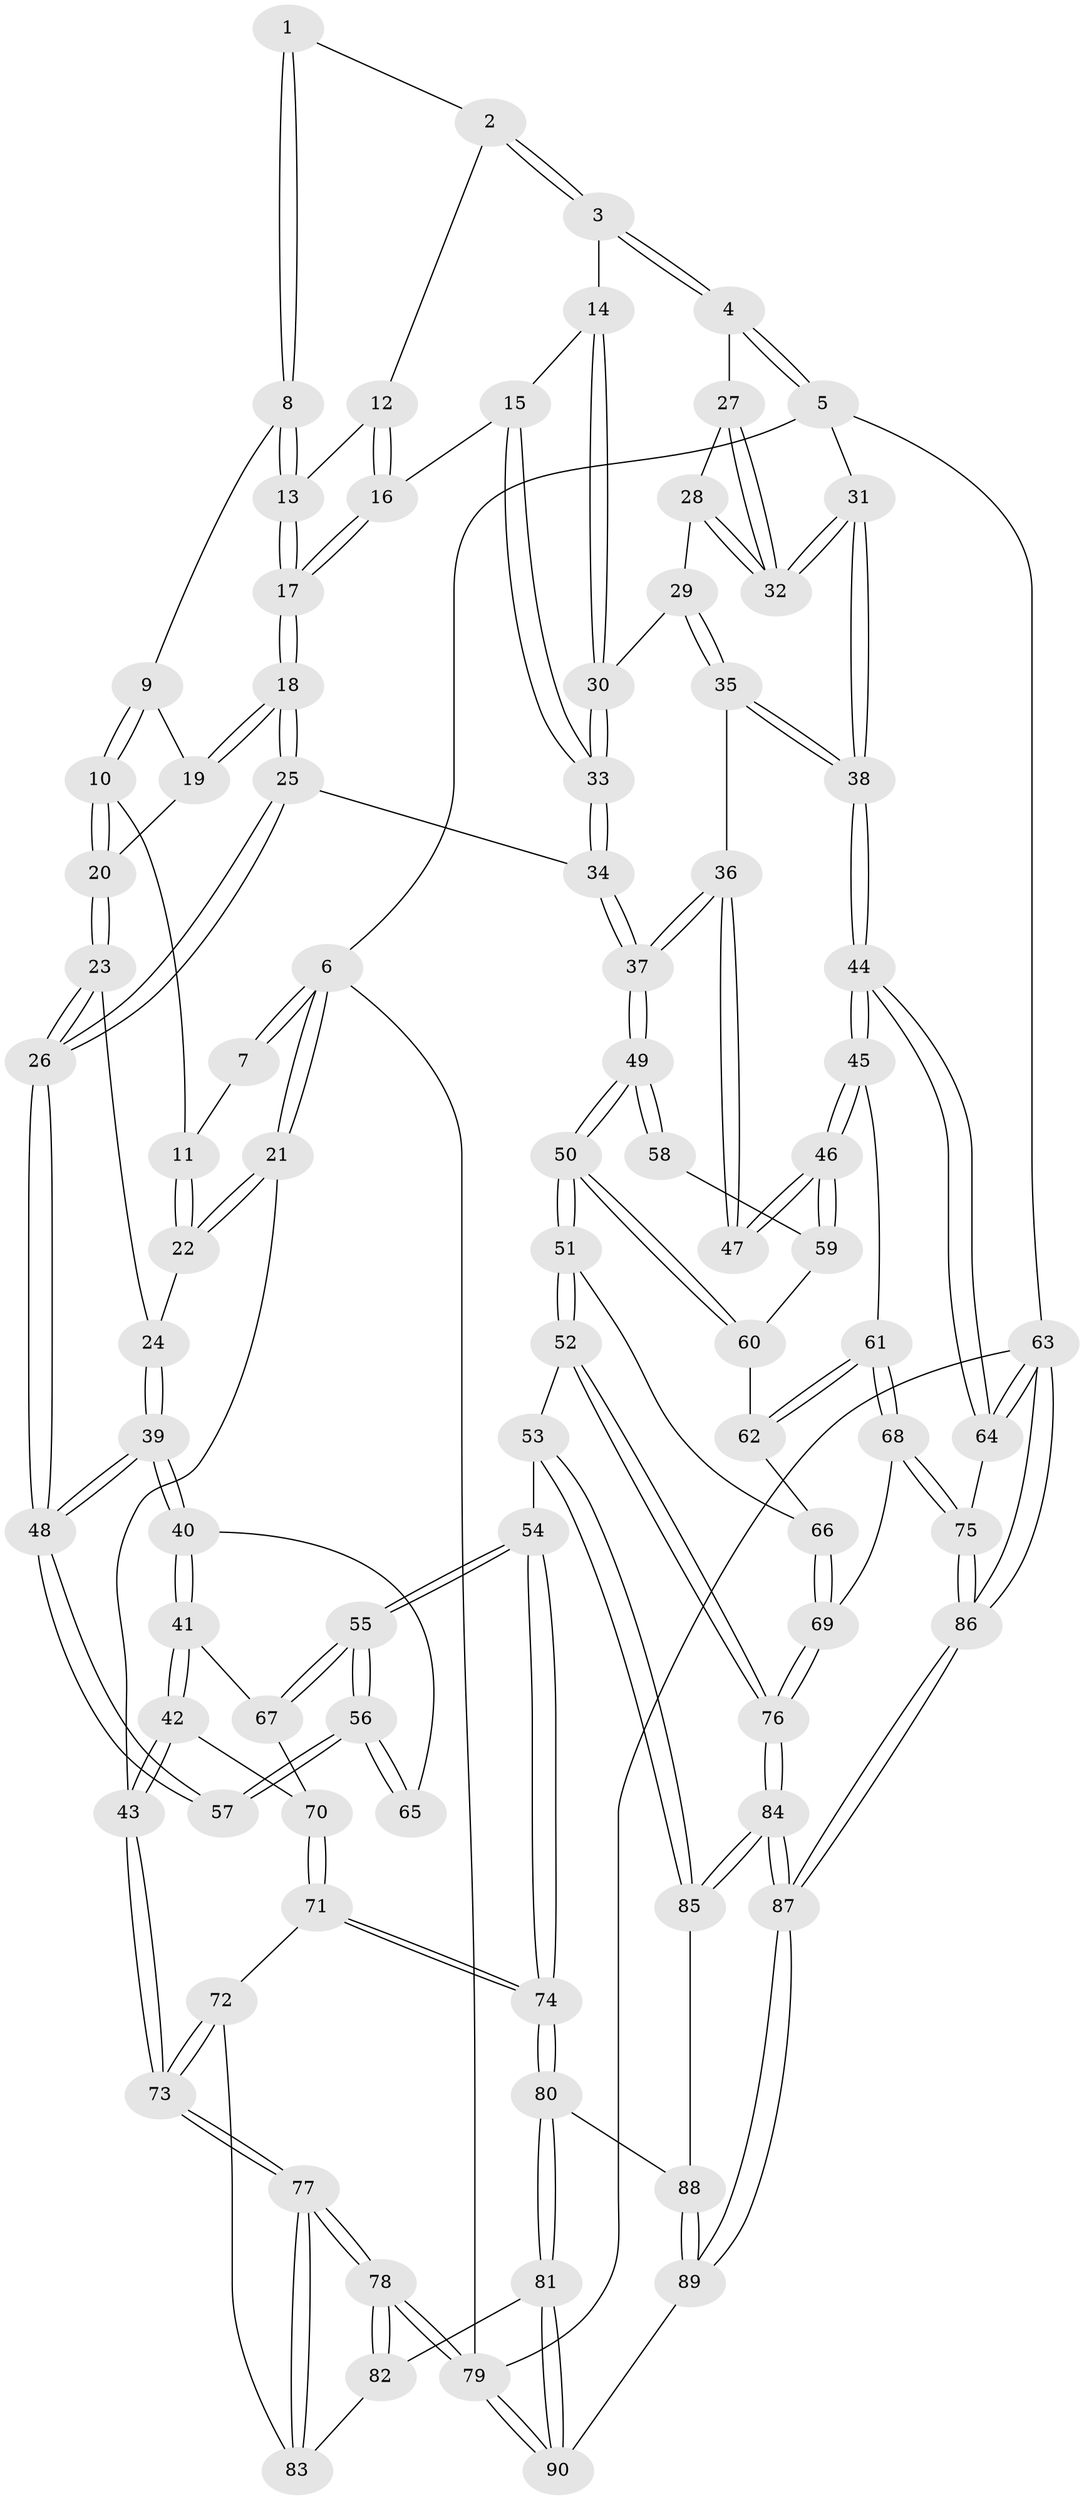// Generated by graph-tools (version 1.1) at 2025/59/03/09/25 04:59:40]
// undirected, 90 vertices, 222 edges
graph export_dot {
graph [start="1"]
  node [color=gray90,style=filled];
  1 [pos="+0.31789929822606616+0"];
  2 [pos="+0.5866823637630408+0"];
  3 [pos="+0.9097464976361854+0"];
  4 [pos="+1+0"];
  5 [pos="+1+0"];
  6 [pos="+0+0"];
  7 [pos="+0.21204300744545115+0"];
  8 [pos="+0.3196605092658765+0"];
  9 [pos="+0.3190624756073822+0"];
  10 [pos="+0.1689938798396435+0.09259517665144004"];
  11 [pos="+0.15901967901951564+0.09302484699213376"];
  12 [pos="+0.5423207450265118+0"];
  13 [pos="+0.46115344582717777+0.08369047719588797"];
  14 [pos="+0.8075945475477754+0.0029937152351899653"];
  15 [pos="+0.6421967618412834+0.14485890304786345"];
  16 [pos="+0.5969274037279831+0.11637079146306323"];
  17 [pos="+0.4518137962944644+0.17247321793315756"];
  18 [pos="+0.4289629868079843+0.21962045991777787"];
  19 [pos="+0.3205920238582653+0.09786178368475143"];
  20 [pos="+0.2573554267924455+0.135900236038261"];
  21 [pos="+0+0.11647308025690657"];
  22 [pos="+0.008396973869814693+0.17750669222199827"];
  23 [pos="+0.26583395860855935+0.3369047390970544"];
  24 [pos="+0.16530502693566484+0.3033105888131007"];
  25 [pos="+0.42681306473264546+0.28150373904911663"];
  26 [pos="+0.30572123861604217+0.3616831170224716"];
  27 [pos="+0.9447351635744959+0.1799586935788951"];
  28 [pos="+0.9040006680867194+0.2408861060882423"];
  29 [pos="+0.889530041067731+0.24786858910345075"];
  30 [pos="+0.8161666324805055+0.1730948080059575"];
  31 [pos="+1+0.2769402947556649"];
  32 [pos="+1+0.2598865245321984"];
  33 [pos="+0.6427043339164723+0.3154949645613733"];
  34 [pos="+0.6342045668065238+0.3368484403146401"];
  35 [pos="+0.8799356743841757+0.32145111521040054"];
  36 [pos="+0.8571572378087293+0.3616419763707423"];
  37 [pos="+0.6482853985166241+0.3613456918695267"];
  38 [pos="+1+0.3303053932150342"];
  39 [pos="+0.014309895131874847+0.5054239557032771"];
  40 [pos="+0.013619372270976962+0.5061947383596008"];
  41 [pos="+0+0.5347333905729095"];
  42 [pos="+0+0.5428886571956759"];
  43 [pos="+0+0.5407184146733919"];
  44 [pos="+1+0.569474284082873"];
  45 [pos="+1+0.5754874257805965"];
  46 [pos="+0.9274200912522128+0.4751319459713871"];
  47 [pos="+0.8944140362706667+0.42535519357978785"];
  48 [pos="+0.30572143549275155+0.3770806225854856"];
  49 [pos="+0.6445844824373993+0.4555854276185393"];
  50 [pos="+0.6428201624031175+0.4809242949516689"];
  51 [pos="+0.5836176411039835+0.6130741757318571"];
  52 [pos="+0.5787960522801656+0.6177490979595505"];
  53 [pos="+0.5342181216030593+0.6424133457407413"];
  54 [pos="+0.3727193699139186+0.6550733773326805"];
  55 [pos="+0.3441785260470266+0.6177852514526829"];
  56 [pos="+0.3269177751815809+0.54923378858796"];
  57 [pos="+0.30924013317495647+0.43913150164165116"];
  58 [pos="+0.8039803242976977+0.46257940614671533"];
  59 [pos="+0.7969811548145807+0.502573395318786"];
  60 [pos="+0.7604416432045982+0.5128314914369037"];
  61 [pos="+1+0.601157765123371"];
  62 [pos="+0.8215382537612581+0.5807579347690491"];
  63 [pos="+1+1"];
  64 [pos="+1+0.8980582228182417"];
  65 [pos="+0.056362033999525135+0.5039653245781319"];
  66 [pos="+0.7305390322768714+0.638030081311602"];
  67 [pos="+0.17766138360297118+0.6220378159168964"];
  68 [pos="+0.8876849334764406+0.7230536607303505"];
  69 [pos="+0.8625517328865371+0.7303922026635298"];
  70 [pos="+0.087284880264035+0.7070393109626897"];
  71 [pos="+0.08578681446936375+0.7378382344291659"];
  72 [pos="+0.0725891794842508+0.7577873923710441"];
  73 [pos="+0+0.7578496899432179"];
  74 [pos="+0.3359453462085198+0.760551351573684"];
  75 [pos="+0.9312699637893793+0.8263784558653249"];
  76 [pos="+0.7750832464293596+0.8115759839548062"];
  77 [pos="+0+0.768085678261697"];
  78 [pos="+0+1"];
  79 [pos="+0+1"];
  80 [pos="+0.3196372775684394+0.8489812516892672"];
  81 [pos="+0.2883477392278668+0.9133171279665674"];
  82 [pos="+0.1102107799812016+0.855022322911614"];
  83 [pos="+0.09555572203757645+0.8223820084442444"];
  84 [pos="+0.7486862015645487+0.8974718589294062"];
  85 [pos="+0.5996471146512514+0.8191663930610715"];
  86 [pos="+0.8349169398696411+1"];
  87 [pos="+0.8171390386411247+1"];
  88 [pos="+0.5478827176313165+0.9063257441709502"];
  89 [pos="+0.6487910771965675+1"];
  90 [pos="+0.28029815397501684+1"];
  1 -- 2;
  1 -- 8;
  1 -- 8;
  2 -- 3;
  2 -- 3;
  2 -- 12;
  3 -- 4;
  3 -- 4;
  3 -- 14;
  4 -- 5;
  4 -- 5;
  4 -- 27;
  5 -- 6;
  5 -- 31;
  5 -- 63;
  6 -- 7;
  6 -- 7;
  6 -- 21;
  6 -- 21;
  6 -- 79;
  7 -- 11;
  8 -- 9;
  8 -- 13;
  8 -- 13;
  9 -- 10;
  9 -- 10;
  9 -- 19;
  10 -- 11;
  10 -- 20;
  10 -- 20;
  11 -- 22;
  11 -- 22;
  12 -- 13;
  12 -- 16;
  12 -- 16;
  13 -- 17;
  13 -- 17;
  14 -- 15;
  14 -- 30;
  14 -- 30;
  15 -- 16;
  15 -- 33;
  15 -- 33;
  16 -- 17;
  16 -- 17;
  17 -- 18;
  17 -- 18;
  18 -- 19;
  18 -- 19;
  18 -- 25;
  18 -- 25;
  19 -- 20;
  20 -- 23;
  20 -- 23;
  21 -- 22;
  21 -- 22;
  21 -- 43;
  22 -- 24;
  23 -- 24;
  23 -- 26;
  23 -- 26;
  24 -- 39;
  24 -- 39;
  25 -- 26;
  25 -- 26;
  25 -- 34;
  26 -- 48;
  26 -- 48;
  27 -- 28;
  27 -- 32;
  27 -- 32;
  28 -- 29;
  28 -- 32;
  28 -- 32;
  29 -- 30;
  29 -- 35;
  29 -- 35;
  30 -- 33;
  30 -- 33;
  31 -- 32;
  31 -- 32;
  31 -- 38;
  31 -- 38;
  33 -- 34;
  33 -- 34;
  34 -- 37;
  34 -- 37;
  35 -- 36;
  35 -- 38;
  35 -- 38;
  36 -- 37;
  36 -- 37;
  36 -- 47;
  36 -- 47;
  37 -- 49;
  37 -- 49;
  38 -- 44;
  38 -- 44;
  39 -- 40;
  39 -- 40;
  39 -- 48;
  39 -- 48;
  40 -- 41;
  40 -- 41;
  40 -- 65;
  41 -- 42;
  41 -- 42;
  41 -- 67;
  42 -- 43;
  42 -- 43;
  42 -- 70;
  43 -- 73;
  43 -- 73;
  44 -- 45;
  44 -- 45;
  44 -- 64;
  44 -- 64;
  45 -- 46;
  45 -- 46;
  45 -- 61;
  46 -- 47;
  46 -- 47;
  46 -- 59;
  46 -- 59;
  48 -- 57;
  48 -- 57;
  49 -- 50;
  49 -- 50;
  49 -- 58;
  49 -- 58;
  50 -- 51;
  50 -- 51;
  50 -- 60;
  50 -- 60;
  51 -- 52;
  51 -- 52;
  51 -- 66;
  52 -- 53;
  52 -- 76;
  52 -- 76;
  53 -- 54;
  53 -- 85;
  53 -- 85;
  54 -- 55;
  54 -- 55;
  54 -- 74;
  54 -- 74;
  55 -- 56;
  55 -- 56;
  55 -- 67;
  55 -- 67;
  56 -- 57;
  56 -- 57;
  56 -- 65;
  56 -- 65;
  58 -- 59;
  59 -- 60;
  60 -- 62;
  61 -- 62;
  61 -- 62;
  61 -- 68;
  61 -- 68;
  62 -- 66;
  63 -- 64;
  63 -- 64;
  63 -- 86;
  63 -- 86;
  63 -- 79;
  64 -- 75;
  66 -- 69;
  66 -- 69;
  67 -- 70;
  68 -- 69;
  68 -- 75;
  68 -- 75;
  69 -- 76;
  69 -- 76;
  70 -- 71;
  70 -- 71;
  71 -- 72;
  71 -- 74;
  71 -- 74;
  72 -- 73;
  72 -- 73;
  72 -- 83;
  73 -- 77;
  73 -- 77;
  74 -- 80;
  74 -- 80;
  75 -- 86;
  75 -- 86;
  76 -- 84;
  76 -- 84;
  77 -- 78;
  77 -- 78;
  77 -- 83;
  77 -- 83;
  78 -- 79;
  78 -- 79;
  78 -- 82;
  78 -- 82;
  79 -- 90;
  79 -- 90;
  80 -- 81;
  80 -- 81;
  80 -- 88;
  81 -- 82;
  81 -- 90;
  81 -- 90;
  82 -- 83;
  84 -- 85;
  84 -- 85;
  84 -- 87;
  84 -- 87;
  85 -- 88;
  86 -- 87;
  86 -- 87;
  87 -- 89;
  87 -- 89;
  88 -- 89;
  88 -- 89;
  89 -- 90;
}
